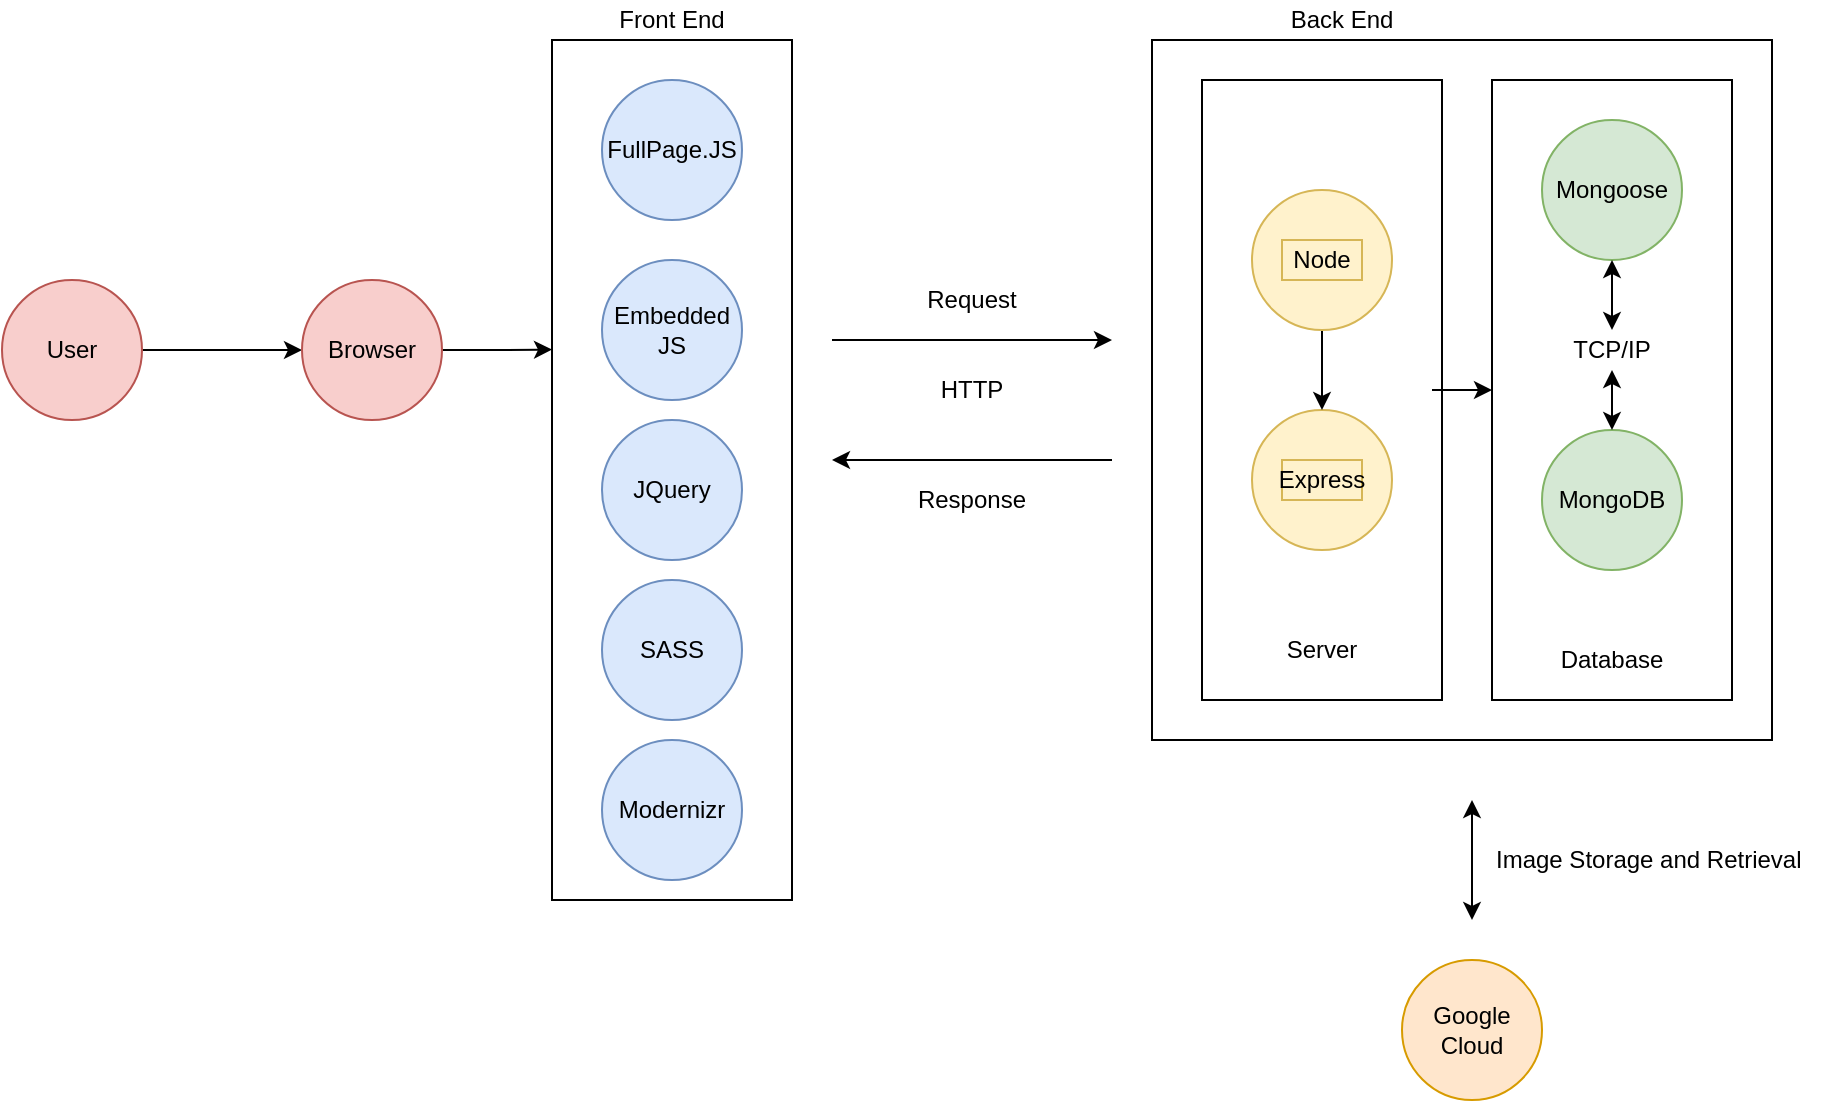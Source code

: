 <mxfile pages="1" version="11.2.8" type="device"><diagram id="rd4zTSLKziXkTZm6oSiU" name="Page-1"><mxGraphModel dx="2249" dy="794" grid="1" gridSize="10" guides="1" tooltips="1" connect="1" arrows="1" fold="1" page="1" pageScale="1" pageWidth="827" pageHeight="1169" math="0" shadow="0"><root><mxCell id="0"/><mxCell id="1" parent="0"/><mxCell id="kzEh57-pdGXi_QrF1JSW-2" value="" style="rounded=0;whiteSpace=wrap;html=1;" parent="1" vertex="1"><mxGeometry x="440" y="20" width="310" height="350" as="geometry"/></mxCell><mxCell id="kzEh57-pdGXi_QrF1JSW-55" value="" style="rounded=0;whiteSpace=wrap;html=1;" parent="1" vertex="1"><mxGeometry x="465" y="40" width="120" height="310" as="geometry"/></mxCell><mxCell id="kzEh57-pdGXi_QrF1JSW-1" value="" style="rounded=0;whiteSpace=wrap;html=1;" parent="1" vertex="1"><mxGeometry x="140" y="20" width="120" height="430" as="geometry"/></mxCell><mxCell id="kzEh57-pdGXi_QrF1JSW-3" value="" style="rounded=0;whiteSpace=wrap;html=1;" parent="1" vertex="1"><mxGeometry x="610" y="40" width="120" height="310" as="geometry"/></mxCell><mxCell id="kzEh57-pdGXi_QrF1JSW-4" value="" style="endArrow=classic;html=1;" parent="1" edge="1"><mxGeometry width="50" height="50" relative="1" as="geometry"><mxPoint x="280" y="170" as="sourcePoint"/><mxPoint x="420" y="170" as="targetPoint"/></mxGeometry></mxCell><mxCell id="kzEh57-pdGXi_QrF1JSW-5" value="" style="endArrow=classic;html=1;" parent="1" edge="1"><mxGeometry width="50" height="50" relative="1" as="geometry"><mxPoint x="420" y="230" as="sourcePoint"/><mxPoint x="280" y="230" as="targetPoint"/></mxGeometry></mxCell><mxCell id="kzEh57-pdGXi_QrF1JSW-6" value="Request" style="text;html=1;strokeColor=none;fillColor=none;align=center;verticalAlign=middle;whiteSpace=wrap;rounded=0;" parent="1" vertex="1"><mxGeometry x="305" y="140" width="90" height="20" as="geometry"/></mxCell><mxCell id="kzEh57-pdGXi_QrF1JSW-7" value="HTTP" style="text;html=1;strokeColor=none;fillColor=none;align=center;verticalAlign=middle;whiteSpace=wrap;rounded=0;" parent="1" vertex="1"><mxGeometry x="330" y="185" width="40" height="20" as="geometry"/></mxCell><mxCell id="kzEh57-pdGXi_QrF1JSW-8" value="Response" style="text;html=1;strokeColor=none;fillColor=none;align=center;verticalAlign=middle;whiteSpace=wrap;rounded=0;" parent="1" vertex="1"><mxGeometry x="300" y="240" width="100" height="20" as="geometry"/></mxCell><mxCell id="kzEh57-pdGXi_QrF1JSW-10" value="Front End" style="text;html=1;strokeColor=none;fillColor=none;align=center;verticalAlign=middle;whiteSpace=wrap;rounded=0;" parent="1" vertex="1"><mxGeometry x="140" width="120" height="20" as="geometry"/></mxCell><mxCell id="kzEh57-pdGXi_QrF1JSW-11" value="" style="ellipse;whiteSpace=wrap;html=1;fillColor=#dae8fc;strokeColor=#6c8ebf;" parent="1" vertex="1"><mxGeometry x="165" y="40" width="70" height="70" as="geometry"/></mxCell><mxCell id="kzEh57-pdGXi_QrF1JSW-12" value="FullPage.JS" style="text;html=1;strokeColor=none;fillColor=none;align=center;verticalAlign=middle;whiteSpace=wrap;rounded=0;" parent="1" vertex="1"><mxGeometry x="180" y="65" width="40" height="20" as="geometry"/></mxCell><mxCell id="kzEh57-pdGXi_QrF1JSW-13" value="" style="ellipse;whiteSpace=wrap;html=1;fillColor=#dae8fc;strokeColor=#6c8ebf;" parent="1" vertex="1"><mxGeometry x="165" y="130" width="70" height="70" as="geometry"/></mxCell><mxCell id="kzEh57-pdGXi_QrF1JSW-14" value="Embedded JS" style="text;html=1;strokeColor=none;fillColor=none;align=center;verticalAlign=middle;whiteSpace=wrap;rounded=0;" parent="1" vertex="1"><mxGeometry x="180" y="155" width="40" height="20" as="geometry"/></mxCell><mxCell id="kzEh57-pdGXi_QrF1JSW-26" value="" style="edgeStyle=orthogonalEdgeStyle;rounded=0;orthogonalLoop=1;jettySize=auto;html=1;" parent="1" source="kzEh57-pdGXi_QrF1JSW-15" target="kzEh57-pdGXi_QrF1JSW-25" edge="1"><mxGeometry relative="1" as="geometry"/></mxCell><mxCell id="kzEh57-pdGXi_QrF1JSW-15" value="" style="ellipse;whiteSpace=wrap;html=1;fillColor=#f8cecc;strokeColor=#b85450;" parent="1" vertex="1"><mxGeometry x="-135" y="140" width="70" height="70" as="geometry"/></mxCell><mxCell id="kzEh57-pdGXi_QrF1JSW-29" value="" style="edgeStyle=orthogonalEdgeStyle;rounded=0;orthogonalLoop=1;jettySize=auto;html=1;entryX=0;entryY=0.36;entryDx=0;entryDy=0;entryPerimeter=0;" parent="1" source="kzEh57-pdGXi_QrF1JSW-25" target="kzEh57-pdGXi_QrF1JSW-1" edge="1"><mxGeometry relative="1" as="geometry"/></mxCell><mxCell id="kzEh57-pdGXi_QrF1JSW-25" value="" style="ellipse;whiteSpace=wrap;html=1;fillColor=#f8cecc;strokeColor=#b85450;" parent="1" vertex="1"><mxGeometry x="15" y="140" width="70" height="70" as="geometry"/></mxCell><mxCell id="kzEh57-pdGXi_QrF1JSW-16" value="User" style="text;html=1;align=center;verticalAlign=middle;whiteSpace=wrap;rounded=0;" parent="1" vertex="1"><mxGeometry x="-120" y="165" width="40" height="20" as="geometry"/></mxCell><mxCell id="kzEh57-pdGXi_QrF1JSW-17" value="" style="ellipse;whiteSpace=wrap;html=1;fillColor=#dae8fc;strokeColor=#6c8ebf;direction=south;" parent="1" vertex="1"><mxGeometry x="165" y="210" width="70" height="70" as="geometry"/></mxCell><mxCell id="kzEh57-pdGXi_QrF1JSW-18" value="JQuery" style="text;html=1;strokeColor=none;fillColor=none;align=center;verticalAlign=middle;whiteSpace=wrap;rounded=0;" parent="1" vertex="1"><mxGeometry x="180" y="235" width="40" height="20" as="geometry"/></mxCell><mxCell id="kzEh57-pdGXi_QrF1JSW-19" value="" style="ellipse;whiteSpace=wrap;html=1;fillColor=#dae8fc;strokeColor=#6c8ebf;direction=south;" parent="1" vertex="1"><mxGeometry x="165" y="290" width="70" height="70" as="geometry"/></mxCell><mxCell id="kzEh57-pdGXi_QrF1JSW-20" value="SASS" style="text;html=1;strokeColor=none;fillColor=none;align=center;verticalAlign=middle;whiteSpace=wrap;rounded=0;" parent="1" vertex="1"><mxGeometry x="180" y="315" width="40" height="20" as="geometry"/></mxCell><mxCell id="kzEh57-pdGXi_QrF1JSW-24" value="Back End" style="text;html=1;strokeColor=none;fillColor=none;align=center;verticalAlign=middle;whiteSpace=wrap;rounded=0;" parent="1" vertex="1"><mxGeometry x="475" width="120" height="20" as="geometry"/></mxCell><mxCell id="kzEh57-pdGXi_QrF1JSW-27" value="Browser" style="text;html=1;align=center;verticalAlign=middle;whiteSpace=wrap;rounded=0;" parent="1" vertex="1"><mxGeometry x="30" y="165" width="40" height="20" as="geometry"/></mxCell><mxCell id="kzEh57-pdGXi_QrF1JSW-30" value="" style="ellipse;whiteSpace=wrap;html=1;fillColor=#dae8fc;strokeColor=#6c8ebf;direction=south;" parent="1" vertex="1"><mxGeometry x="165" y="370" width="70" height="70" as="geometry"/></mxCell><mxCell id="kzEh57-pdGXi_QrF1JSW-32" value="Modernizr" style="text;html=1;strokeColor=none;fillColor=none;align=center;verticalAlign=middle;whiteSpace=wrap;rounded=0;" parent="1" vertex="1"><mxGeometry x="180" y="395" width="40" height="20" as="geometry"/></mxCell><mxCell id="kzEh57-pdGXi_QrF1JSW-33" value="" style="ellipse;whiteSpace=wrap;html=1;fillColor=#d5e8d4;strokeColor=#82b366;" parent="1" vertex="1"><mxGeometry x="635" y="60" width="70" height="70" as="geometry"/></mxCell><mxCell id="kzEh57-pdGXi_QrF1JSW-34" value="Mongoose" style="text;html=1;strokeColor=none;fillColor=none;align=center;verticalAlign=middle;whiteSpace=wrap;rounded=0;" parent="1" vertex="1"><mxGeometry x="650" y="85" width="40" height="20" as="geometry"/></mxCell><mxCell id="kzEh57-pdGXi_QrF1JSW-35" value="" style="ellipse;whiteSpace=wrap;html=1;fillColor=#d5e8d4;strokeColor=#82b366;" parent="1" vertex="1"><mxGeometry x="635" y="215" width="70" height="70" as="geometry"/></mxCell><mxCell id="kzEh57-pdGXi_QrF1JSW-36" value="MongoDB" style="text;html=1;strokeColor=none;fillColor=none;align=center;verticalAlign=middle;whiteSpace=wrap;rounded=0;" parent="1" vertex="1"><mxGeometry x="650" y="240" width="40" height="20" as="geometry"/></mxCell><mxCell id="kzEh57-pdGXi_QrF1JSW-39" value="" style="endArrow=classic;startArrow=classic;html=1;entryX=0.5;entryY=1;entryDx=0;entryDy=0;exitX=0.5;exitY=0;exitDx=0;exitDy=0;" parent="1" source="kzEh57-pdGXi_QrF1JSW-41" target="kzEh57-pdGXi_QrF1JSW-33" edge="1"><mxGeometry width="50" height="50" relative="1" as="geometry"><mxPoint x="625" y="185" as="sourcePoint"/><mxPoint x="675" y="135" as="targetPoint"/></mxGeometry></mxCell><mxCell id="kzEh57-pdGXi_QrF1JSW-41" value="TCP/IP" style="text;html=1;strokeColor=none;fillColor=none;align=center;verticalAlign=middle;whiteSpace=wrap;rounded=0;" parent="1" vertex="1"><mxGeometry x="650" y="165" width="40" height="20" as="geometry"/></mxCell><mxCell id="kzEh57-pdGXi_QrF1JSW-43" value="" style="endArrow=classic;startArrow=classic;html=1;entryX=0.5;entryY=1;entryDx=0;entryDy=0;exitX=0.5;exitY=0;exitDx=0;exitDy=0;" parent="1" source="kzEh57-pdGXi_QrF1JSW-35" target="kzEh57-pdGXi_QrF1JSW-41" edge="1"><mxGeometry width="50" height="50" relative="1" as="geometry"><mxPoint x="670" y="185" as="sourcePoint"/><mxPoint x="670" y="130" as="targetPoint"/></mxGeometry></mxCell><mxCell id="kzEh57-pdGXi_QrF1JSW-46" value="" style="ellipse;whiteSpace=wrap;html=1;fillColor=#fff2cc;strokeColor=#d6b656;" parent="1" vertex="1"><mxGeometry x="490" y="205" width="70" height="70" as="geometry"/></mxCell><mxCell id="kzEh57-pdGXi_QrF1JSW-47" value="Express" style="text;html=1;strokeColor=#d6b656;fillColor=#fff2cc;align=center;verticalAlign=middle;whiteSpace=wrap;rounded=0;" parent="1" vertex="1"><mxGeometry x="505" y="230" width="40" height="20" as="geometry"/></mxCell><mxCell id="kzEh57-pdGXi_QrF1JSW-50" value="" style="edgeStyle=orthogonalEdgeStyle;rounded=0;orthogonalLoop=1;jettySize=auto;html=1;entryX=0.5;entryY=0;entryDx=0;entryDy=0;" parent="1" source="kzEh57-pdGXi_QrF1JSW-48" target="kzEh57-pdGXi_QrF1JSW-46" edge="1"><mxGeometry relative="1" as="geometry"><mxPoint x="525" y="200" as="targetPoint"/></mxGeometry></mxCell><mxCell id="kzEh57-pdGXi_QrF1JSW-48" value="" style="ellipse;whiteSpace=wrap;html=1;fillColor=#fff2cc;strokeColor=#d6b656;" parent="1" vertex="1"><mxGeometry x="490" y="95" width="70" height="70" as="geometry"/></mxCell><mxCell id="kzEh57-pdGXi_QrF1JSW-49" value="Node" style="text;html=1;strokeColor=#d6b656;fillColor=#fff2cc;align=center;verticalAlign=middle;whiteSpace=wrap;rounded=0;" parent="1" vertex="1"><mxGeometry x="505" y="120" width="40" height="20" as="geometry"/></mxCell><mxCell id="kzEh57-pdGXi_QrF1JSW-53" value="Database" style="text;html=1;strokeColor=none;fillColor=none;align=center;verticalAlign=middle;whiteSpace=wrap;rounded=0;" parent="1" vertex="1"><mxGeometry x="650" y="320" width="40" height="20" as="geometry"/></mxCell><mxCell id="kzEh57-pdGXi_QrF1JSW-54" value="Server" style="text;html=1;strokeColor=none;fillColor=none;align=center;verticalAlign=middle;whiteSpace=wrap;rounded=0;" parent="1" vertex="1"><mxGeometry x="505" y="315" width="40" height="20" as="geometry"/></mxCell><mxCell id="kzEh57-pdGXi_QrF1JSW-56" value="" style="endArrow=classic;html=1;entryX=0;entryY=0.5;entryDx=0;entryDy=0;" parent="1" target="kzEh57-pdGXi_QrF1JSW-3" edge="1"><mxGeometry width="50" height="50" relative="1" as="geometry"><mxPoint x="580" y="195" as="sourcePoint"/><mxPoint x="622.5" y="135" as="targetPoint"/></mxGeometry></mxCell><mxCell id="iCYwLlYS-NkegZdZA0h8-1" value="" style="endArrow=classic;startArrow=classic;html=1;" edge="1" parent="1"><mxGeometry width="50" height="50" relative="1" as="geometry"><mxPoint x="600" y="460" as="sourcePoint"/><mxPoint x="600" y="400" as="targetPoint"/></mxGeometry></mxCell><mxCell id="iCYwLlYS-NkegZdZA0h8-2" value="Image Storage and Retrieval" style="text;html=1;resizable=0;points=[];autosize=1;align=left;verticalAlign=top;spacingTop=-4;" vertex="1" parent="1"><mxGeometry x="610" y="420" width="170" height="20" as="geometry"/></mxCell><mxCell id="iCYwLlYS-NkegZdZA0h8-3" value="Google Cloud" style="ellipse;whiteSpace=wrap;html=1;fillColor=#ffe6cc;strokeColor=#d79b00;direction=south;" vertex="1" parent="1"><mxGeometry x="565" y="480" width="70" height="70" as="geometry"/></mxCell></root></mxGraphModel></diagram></mxfile>